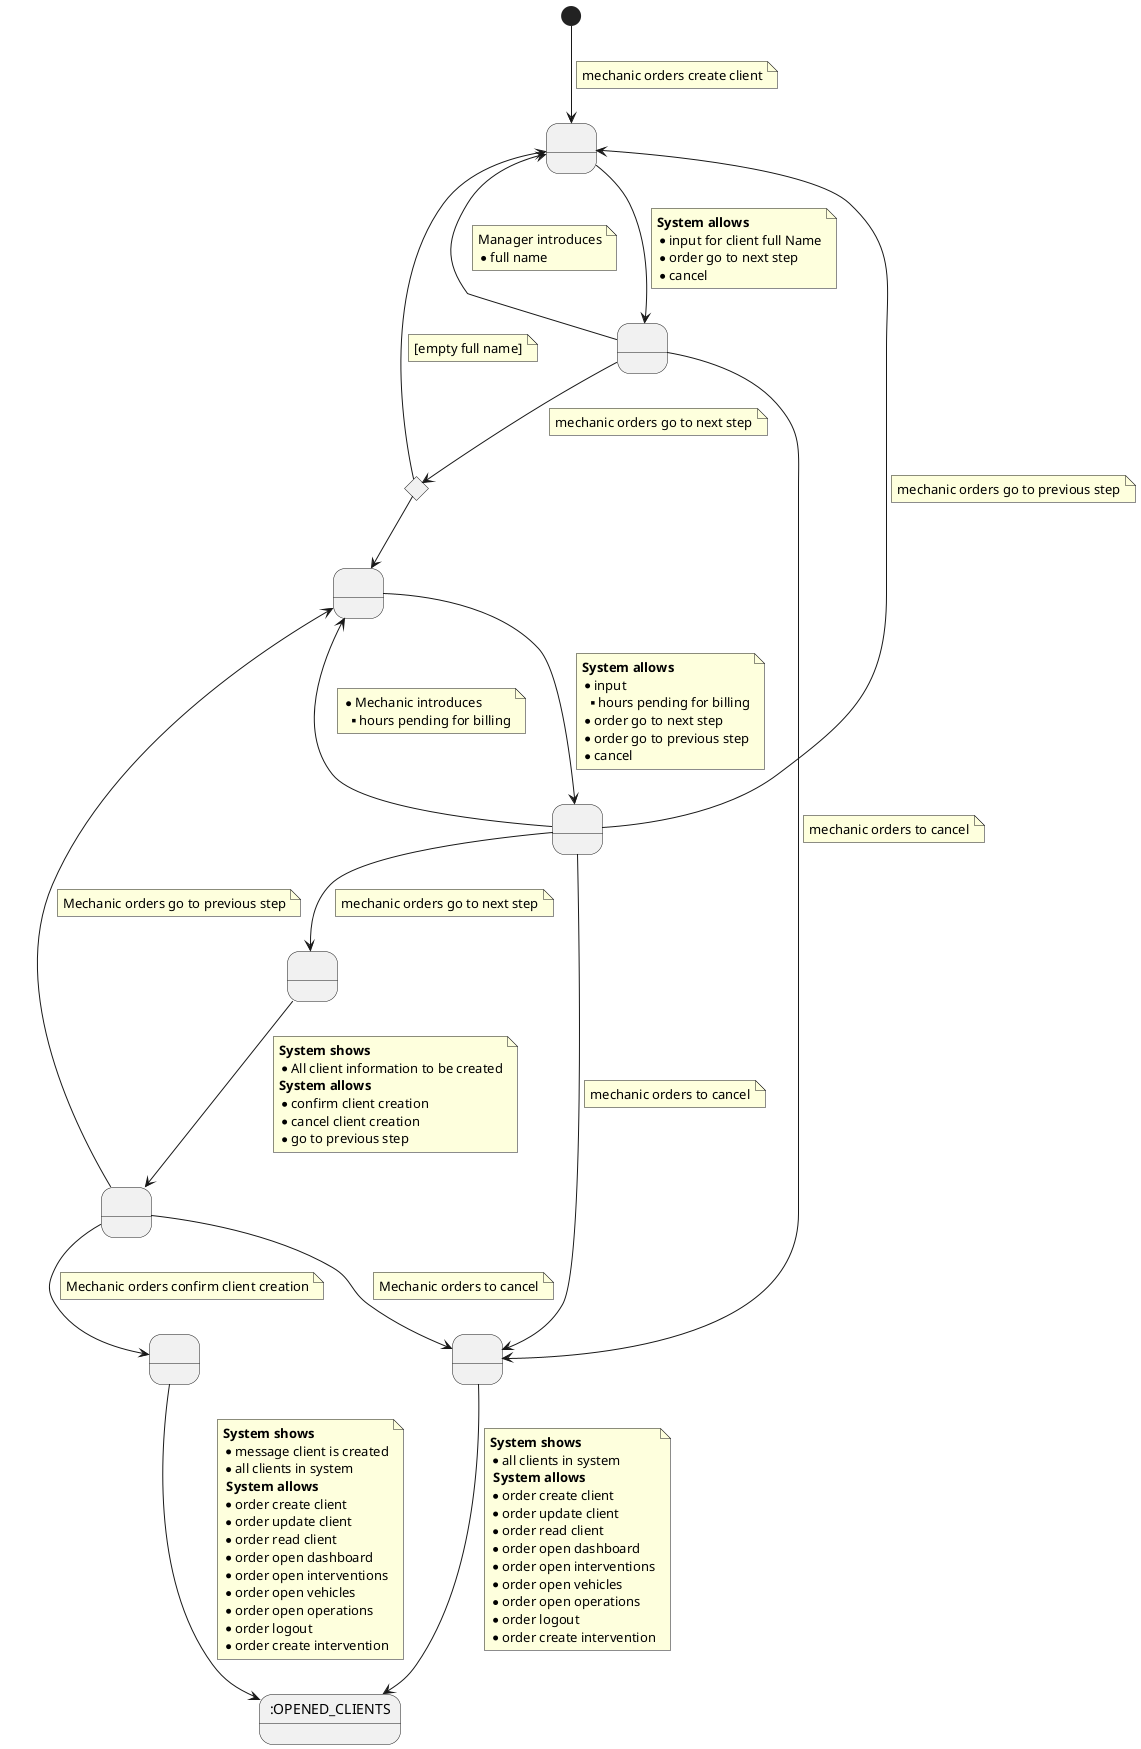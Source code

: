 @startuml

state 1 as " "
state A0 as " "
state A1 as " "
state 2 as " "
state 3 <<choice>>
state 4 as " "
state 6 as " "
state 7 as " "
state 11 as " "
state 9 as ":OPENED_CLIENTS"

[*] --> 1
note on link
    mechanic orders create client
end note

1 --> 2
note on link
    <b>System allows</b>
    * input for client full Name
    * order go to next step
    * cancel
end note

2 --> 1
note on link
    Manager introduces
    * full name
end note

2 --> 11
note on link
 mechanic orders to cancel
end note

2 --> 3
note on link
 mechanic orders go to next step
end note

3 --> 1
note on link
    [empty full name]
end note

3 --> 4

4 --> A0
note on link
    <b>System allows</b>
    * input
    **hours pending for billing
    * order go to next step
    * order go to previous step
    * cancel
end note


A0 --> 4
note on link
    * Mechanic introduces
    ** hours pending for billing
end note

A0 --> 1
note on link
    mechanic orders go to previous step
end note

A0 --> 11
note on link
    mechanic orders to cancel
end note

A0 --> A1
note on link
    mechanic orders go to next step
end note

A1 --> 6
note on link
    <b>System shows</b>
    * All client information to be created
    <b>System allows</b>
    *confirm client creation
    *cancel client creation
    *go to previous step
end note

6 --> 7
note on link
 Mechanic orders confirm client creation
end note

6 --> 4
note on link
    Mechanic orders go to previous step
end note

6 --> 11
note on link
    Mechanic orders to cancel
end note

11 --> 9
note on link
    <b>System shows</b>
    * all clients in system
     <b>System allows</b>
    * order create client
    * order update client
    * order read client
    * order open dashboard
    * order open interventions
    * order open vehicles
    * order open operations
    * order logout
    * order create intervention
end note

7 --> 9
note on link
<b>System shows</b>
* message client is created
* all clients in system
 <b>System allows</b>
* order create client
* order update client
* order read client
* order open dashboard
* order open interventions
* order open vehicles
* order open operations
* order logout
* order create intervention
end note
@enduml
